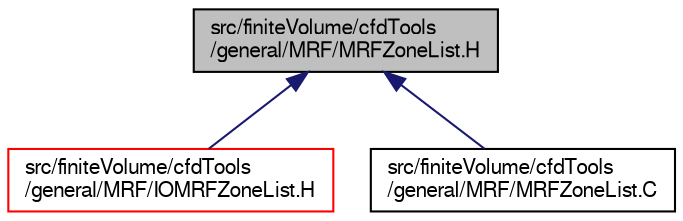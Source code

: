 digraph "src/finiteVolume/cfdTools/general/MRF/MRFZoneList.H"
{
  bgcolor="transparent";
  edge [fontname="FreeSans",fontsize="10",labelfontname="FreeSans",labelfontsize="10"];
  node [fontname="FreeSans",fontsize="10",shape=record];
  Node1 [label="src/finiteVolume/cfdTools\l/general/MRF/MRFZoneList.H",height=0.2,width=0.4,color="black", fillcolor="grey75", style="filled" fontcolor="black"];
  Node1 -> Node2 [dir="back",color="midnightblue",fontsize="10",style="solid",fontname="FreeSans"];
  Node2 [label="src/finiteVolume/cfdTools\l/general/MRF/IOMRFZoneList.H",height=0.2,width=0.4,color="red",URL="$a04668.html"];
  Node1 -> Node3 [dir="back",color="midnightblue",fontsize="10",style="solid",fontname="FreeSans"];
  Node3 [label="src/finiteVolume/cfdTools\l/general/MRF/MRFZoneList.C",height=0.2,width=0.4,color="black",URL="$a04672.html"];
}
